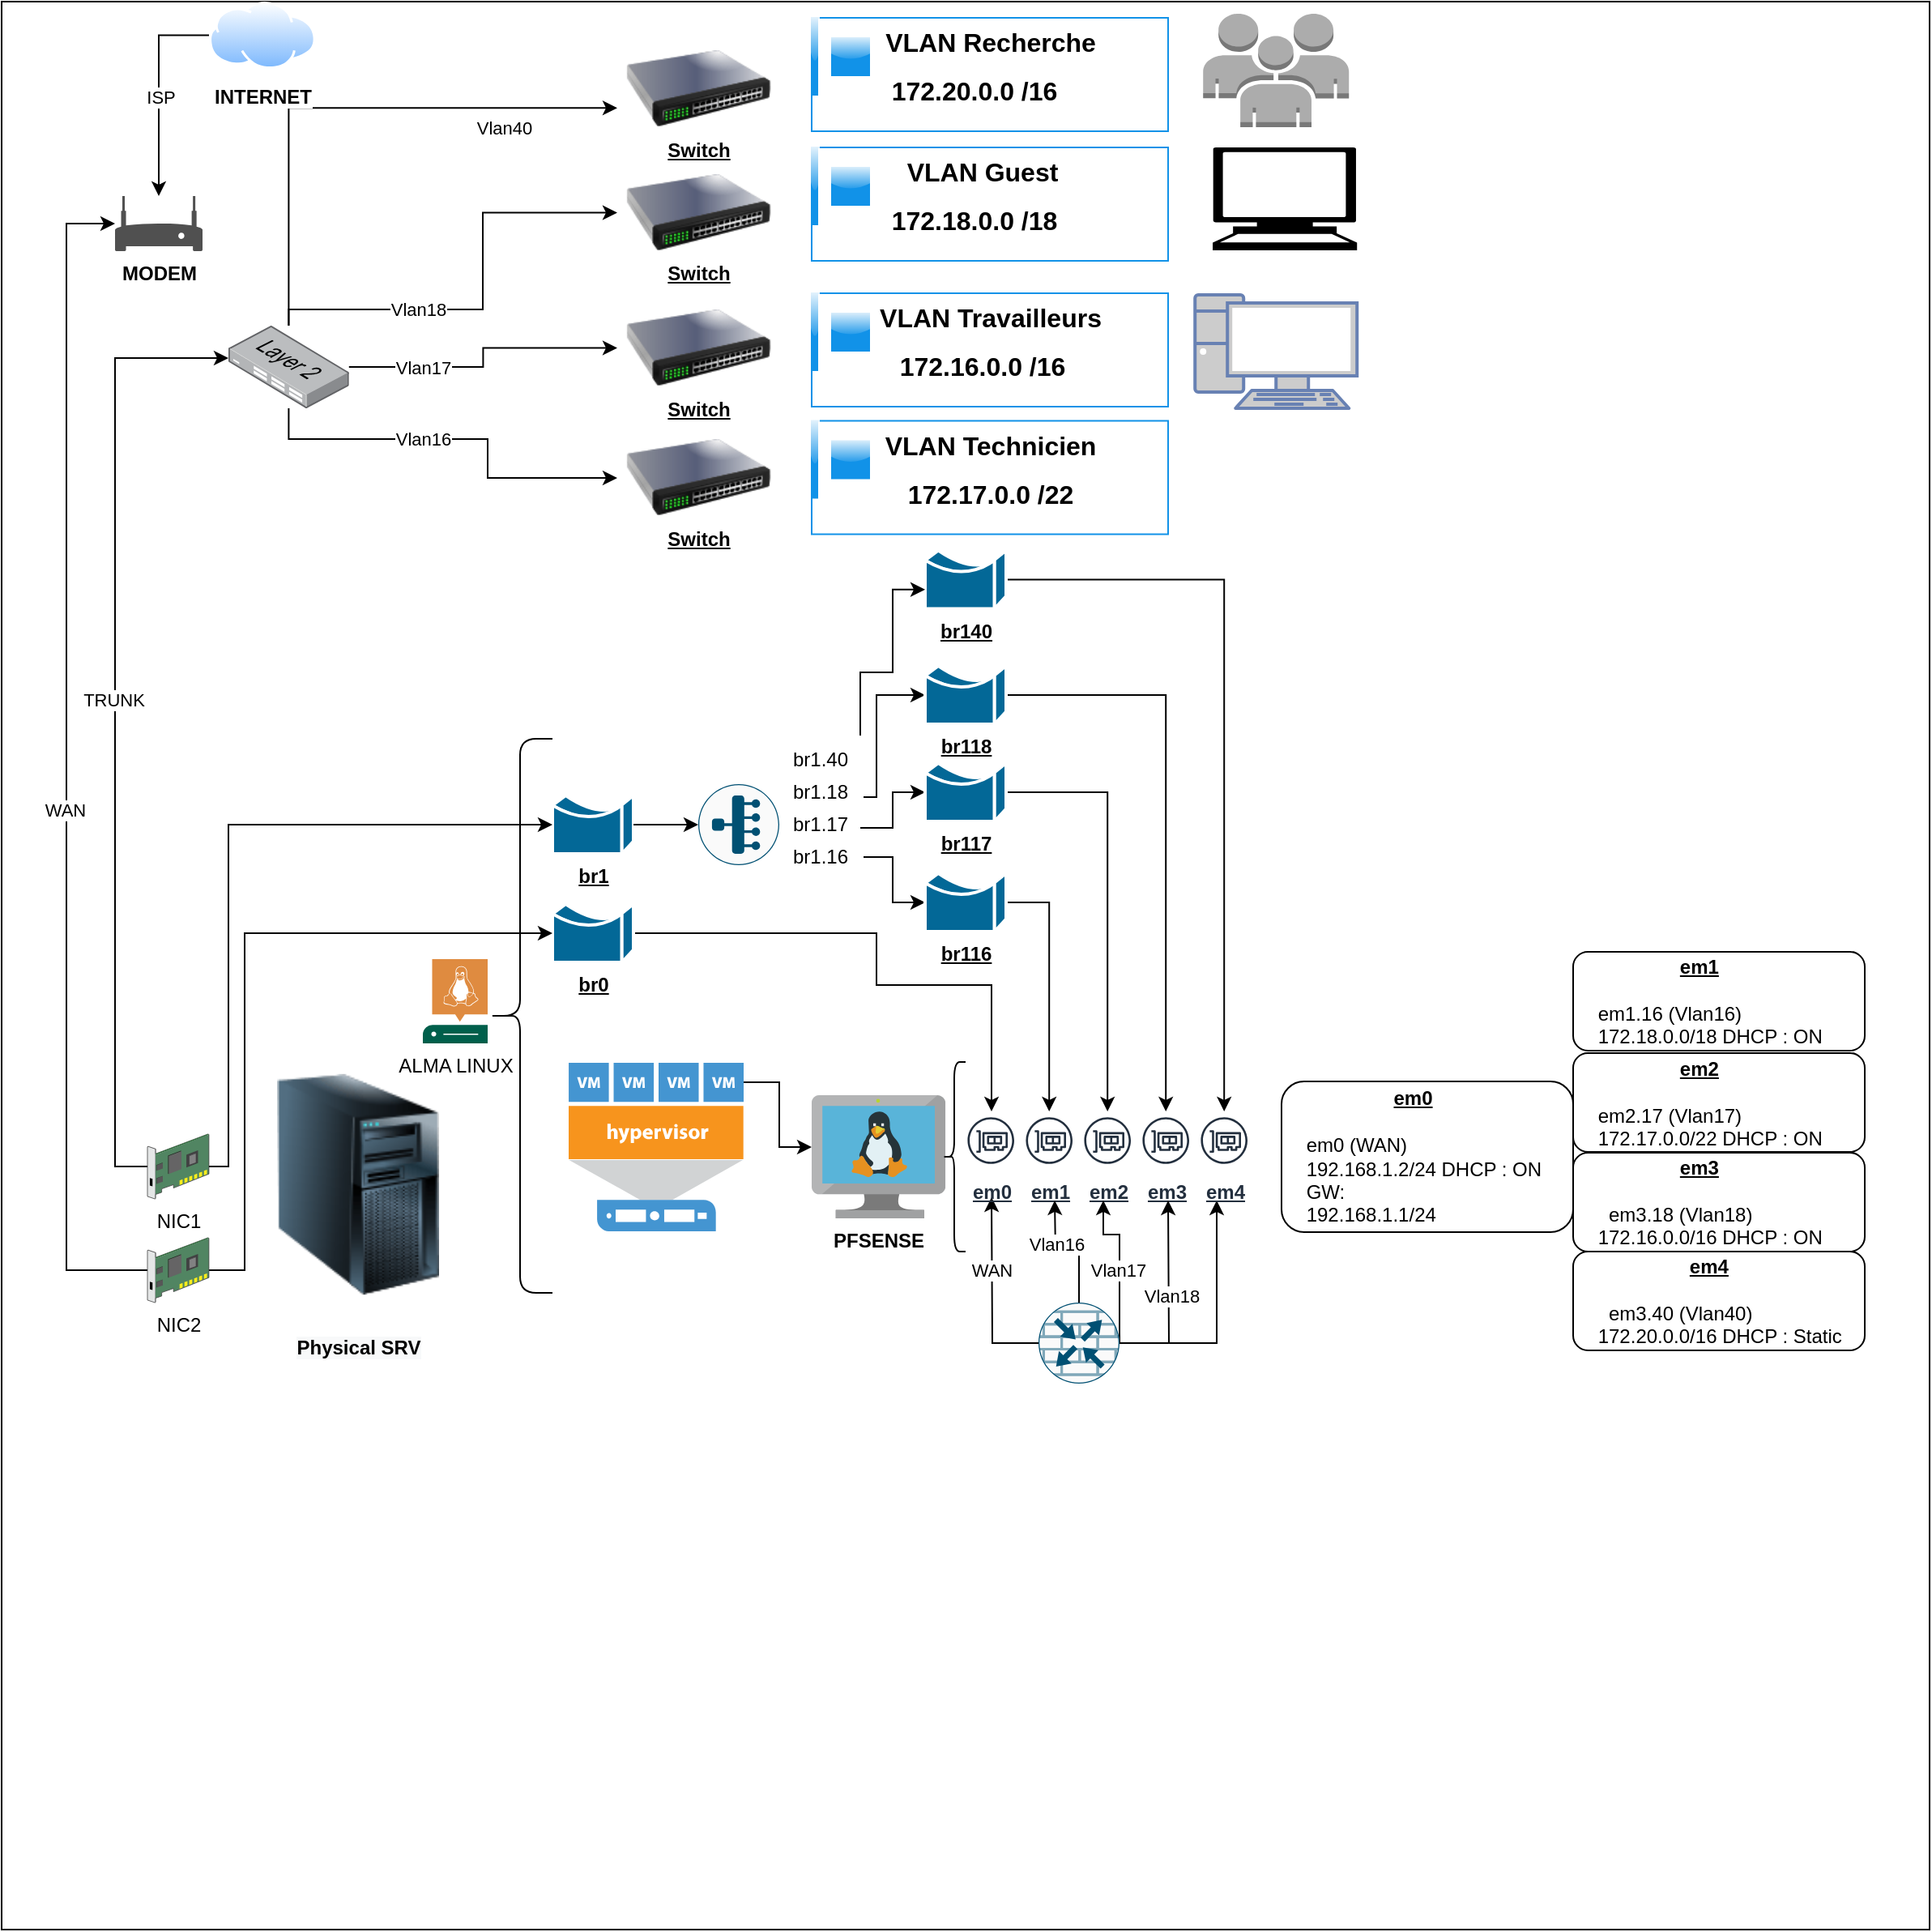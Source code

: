 <mxfile version="26.0.15">
  <diagram id="BAuV3g3Ic8OKm-rdE7mz" name="Page-1">
    <mxGraphModel dx="2613" dy="1703" grid="1" gridSize="10" guides="1" tooltips="1" connect="1" arrows="1" fold="1" page="1" pageScale="1" pageWidth="1169" pageHeight="827" math="0" shadow="0">
      <root>
        <mxCell id="0" />
        <mxCell id="1" parent="0" />
        <mxCell id="IUF3-CSgJX9597sGY08b-39" value="" style="whiteSpace=wrap;html=1;aspect=fixed;movable=0;resizable=0;rotatable=0;deletable=0;editable=0;locked=1;connectable=0;" parent="1" vertex="1">
          <mxGeometry x="-10" y="-50" width="1190" height="1190" as="geometry" />
        </mxCell>
        <mxCell id="ungrrQ1pm4zMkH4jsNmi-94" style="edgeStyle=orthogonalEdgeStyle;rounded=0;orthogonalLoop=1;jettySize=auto;html=1;" parent="1" source="ungrrQ1pm4zMkH4jsNmi-93" edge="1">
          <mxGeometry relative="1" as="geometry">
            <mxPoint x="601" y="688" as="targetPoint" />
          </mxGeometry>
        </mxCell>
        <mxCell id="ungrrQ1pm4zMkH4jsNmi-95" value="WAN" style="edgeLabel;html=1;align=center;verticalAlign=middle;resizable=0;points=[];" parent="ungrrQ1pm4zMkH4jsNmi-94" vertex="1" connectable="0">
          <mxGeometry x="-0.164" y="-5" relative="1" as="geometry">
            <mxPoint x="-5.39" y="-24" as="offset" />
          </mxGeometry>
        </mxCell>
        <mxCell id="ungrrQ1pm4zMkH4jsNmi-59" style="edgeStyle=orthogonalEdgeStyle;rounded=0;orthogonalLoop=1;jettySize=auto;html=1;" parent="1" source="ungrrQ1pm4zMkH4jsNmi-1" target="ungrrQ1pm4zMkH4jsNmi-40" edge="1">
          <mxGeometry relative="1" as="geometry">
            <Array as="points">
              <mxPoint x="470" y="617" />
              <mxPoint x="470" y="657" />
            </Array>
          </mxGeometry>
        </mxCell>
        <mxCell id="ungrrQ1pm4zMkH4jsNmi-1" value="" style="pointerEvents=1;shadow=0;dashed=0;html=1;strokeColor=none;fillColor=#4495D1;labelPosition=center;verticalLabelPosition=bottom;verticalAlign=top;align=center;outlineConnect=0;shape=mxgraph.veeam.virtual_host;" parent="1" vertex="1">
          <mxGeometry x="340" y="605" width="108" height="104" as="geometry" />
        </mxCell>
        <mxCell id="ungrrQ1pm4zMkH4jsNmi-6" value="&lt;span style=&quot;background-color: rgb(248 , 249 , 250)&quot;&gt;&lt;b&gt;Physical SRV&lt;/b&gt;&lt;/span&gt;" style="image;html=1;labelBackgroundColor=#ffffff;image=img/lib/clip_art/computers/Server_Tower_128x128.png" parent="1" vertex="1">
          <mxGeometry x="160" y="593" width="100" height="174" as="geometry" />
        </mxCell>
        <mxCell id="ungrrQ1pm4zMkH4jsNmi-9" value="" style="shape=curlyBracket;whiteSpace=wrap;html=1;rounded=1;" parent="1" vertex="1">
          <mxGeometry x="290" y="405" width="40" height="342" as="geometry" />
        </mxCell>
        <mxCell id="ungrrQ1pm4zMkH4jsNmi-12" value="ALMA LINUX" style="pointerEvents=1;shadow=0;dashed=0;html=1;strokeColor=none;fillColor=#005F4B;labelPosition=center;verticalLabelPosition=bottom;verticalAlign=top;align=center;outlineConnect=0;shape=mxgraph.veeam2.linux_server;" parent="1" vertex="1">
          <mxGeometry x="250" y="541" width="40" height="52" as="geometry" />
        </mxCell>
        <mxCell id="ungrrQ1pm4zMkH4jsNmi-25" style="edgeStyle=orthogonalEdgeStyle;rounded=0;orthogonalLoop=1;jettySize=auto;html=1;entryX=0;entryY=0.5;entryDx=0;entryDy=0;entryPerimeter=0;exitX=1.04;exitY=0.65;exitDx=0;exitDy=0;exitPerimeter=0;" parent="1" source="ungrrQ1pm4zMkH4jsNmi-61" target="ungrrQ1pm4zMkH4jsNmi-22" edge="1">
          <mxGeometry relative="1" as="geometry">
            <Array as="points">
              <mxPoint x="530" y="441" />
              <mxPoint x="530" y="378" />
            </Array>
          </mxGeometry>
        </mxCell>
        <mxCell id="ungrrQ1pm4zMkH4jsNmi-26" style="edgeStyle=orthogonalEdgeStyle;rounded=0;orthogonalLoop=1;jettySize=auto;html=1;exitX=1;exitY=0.6;exitDx=0;exitDy=0;exitPerimeter=0;entryX=0;entryY=0.5;entryDx=0;entryDy=0;entryPerimeter=0;" parent="1" source="ungrrQ1pm4zMkH4jsNmi-60" target="ungrrQ1pm4zMkH4jsNmi-23" edge="1">
          <mxGeometry relative="1" as="geometry">
            <Array as="points">
              <mxPoint x="540" y="460" />
              <mxPoint x="540" y="438" />
            </Array>
          </mxGeometry>
        </mxCell>
        <mxCell id="ungrrQ1pm4zMkH4jsNmi-27" style="edgeStyle=orthogonalEdgeStyle;rounded=0;orthogonalLoop=1;jettySize=auto;html=1;exitX=1.04;exitY=0.5;exitDx=0;exitDy=0;exitPerimeter=0;entryX=0;entryY=0.5;entryDx=0;entryDy=0;entryPerimeter=0;" parent="1" source="ungrrQ1pm4zMkH4jsNmi-62" target="ungrrQ1pm4zMkH4jsNmi-24" edge="1">
          <mxGeometry relative="1" as="geometry">
            <Array as="points">
              <mxPoint x="540" y="478" />
              <mxPoint x="540" y="506" />
            </Array>
          </mxGeometry>
        </mxCell>
        <mxCell id="ungrrQ1pm4zMkH4jsNmi-13" value="" style="points=[[0.5,0,0],[1,0.5,0],[0.5,1,0],[0,0.5,0],[0.145,0.145,0],[0.856,0.145,0],[0.855,0.856,0],[0.145,0.855,0]];verticalLabelPosition=bottom;html=1;verticalAlign=top;aspect=fixed;align=center;pointerEvents=1;shape=mxgraph.cisco19.rect;prIcon=vmanage;fillColor=#FAFAFA;strokeColor=#005073;rotation=-90;" parent="1" vertex="1">
          <mxGeometry x="420" y="433" width="50" height="50" as="geometry" />
        </mxCell>
        <mxCell id="ungrrQ1pm4zMkH4jsNmi-15" value="&lt;b&gt;&lt;u&gt;br1&lt;/u&gt;&lt;/b&gt;" style="shape=mxgraph.cisco.misc.bridge;html=1;dashed=0;fillColor=#036897;strokeColor=#ffffff;strokeWidth=2;verticalLabelPosition=bottom;verticalAlign=top" parent="1" vertex="1">
          <mxGeometry x="330" y="440" width="50" height="36" as="geometry" />
        </mxCell>
        <mxCell id="ungrrQ1pm4zMkH4jsNmi-19" style="edgeStyle=orthogonalEdgeStyle;rounded=0;orthogonalLoop=1;jettySize=auto;html=1;entryX=0.5;entryY=0;entryDx=0;entryDy=0;entryPerimeter=0;exitX=1;exitY=0.5;exitDx=0;exitDy=0;exitPerimeter=0;" parent="1" source="ungrrQ1pm4zMkH4jsNmi-15" target="ungrrQ1pm4zMkH4jsNmi-13" edge="1">
          <mxGeometry relative="1" as="geometry">
            <mxPoint x="380" y="458" as="sourcePoint" />
          </mxGeometry>
        </mxCell>
        <mxCell id="ungrrQ1pm4zMkH4jsNmi-58" style="edgeStyle=orthogonalEdgeStyle;rounded=0;orthogonalLoop=1;jettySize=auto;html=1;exitX=1;exitY=0.5;exitDx=0;exitDy=0;exitPerimeter=0;" parent="1" source="ungrrQ1pm4zMkH4jsNmi-18" target="ungrrQ1pm4zMkH4jsNmi-4" edge="1">
          <mxGeometry relative="1" as="geometry">
            <Array as="points">
              <mxPoint x="530" y="525" />
              <mxPoint x="530" y="557" />
              <mxPoint x="601" y="557" />
            </Array>
          </mxGeometry>
        </mxCell>
        <mxCell id="ungrrQ1pm4zMkH4jsNmi-18" value="&lt;b&gt;&lt;u&gt;br0&lt;/u&gt;&lt;/b&gt;" style="shape=mxgraph.cisco.misc.bridge;html=1;dashed=0;fillColor=#036897;strokeColor=#ffffff;strokeWidth=2;verticalLabelPosition=bottom;verticalAlign=top" parent="1" vertex="1">
          <mxGeometry x="330" y="507" width="50" height="36" as="geometry" />
        </mxCell>
        <mxCell id="ungrrQ1pm4zMkH4jsNmi-49" style="edgeStyle=orthogonalEdgeStyle;rounded=0;orthogonalLoop=1;jettySize=auto;html=1;" parent="1" source="ungrrQ1pm4zMkH4jsNmi-22" target="ungrrQ1pm4zMkH4jsNmi-57" edge="1">
          <mxGeometry relative="1" as="geometry">
            <mxPoint x="657.61" y="319" as="targetPoint" />
          </mxGeometry>
        </mxCell>
        <mxCell id="ungrrQ1pm4zMkH4jsNmi-22" value="&lt;b&gt;&lt;u&gt;br118&lt;/u&gt;&lt;/b&gt;" style="shape=mxgraph.cisco.misc.bridge;html=1;dashed=0;fillColor=#036897;strokeColor=#ffffff;strokeWidth=2;verticalLabelPosition=bottom;verticalAlign=top" parent="1" vertex="1">
          <mxGeometry x="560" y="360" width="50" height="36" as="geometry" />
        </mxCell>
        <mxCell id="ungrrQ1pm4zMkH4jsNmi-51" style="edgeStyle=orthogonalEdgeStyle;rounded=0;orthogonalLoop=1;jettySize=auto;html=1;" parent="1" source="ungrrQ1pm4zMkH4jsNmi-23" target="ungrrQ1pm4zMkH4jsNmi-56" edge="1">
          <mxGeometry relative="1" as="geometry">
            <mxPoint x="657.61" y="390" as="targetPoint" />
          </mxGeometry>
        </mxCell>
        <mxCell id="ungrrQ1pm4zMkH4jsNmi-23" value="&lt;b&gt;&lt;u&gt;br117&lt;/u&gt;&lt;/b&gt;" style="shape=mxgraph.cisco.misc.bridge;html=1;dashed=0;fillColor=#036897;strokeColor=#ffffff;strokeWidth=2;verticalLabelPosition=bottom;verticalAlign=top" parent="1" vertex="1">
          <mxGeometry x="560" y="420" width="50" height="36" as="geometry" />
        </mxCell>
        <mxCell id="ungrrQ1pm4zMkH4jsNmi-53" style="edgeStyle=orthogonalEdgeStyle;rounded=0;orthogonalLoop=1;jettySize=auto;html=1;" parent="1" source="ungrrQ1pm4zMkH4jsNmi-24" target="ungrrQ1pm4zMkH4jsNmi-55" edge="1">
          <mxGeometry relative="1" as="geometry">
            <mxPoint x="657.61" y="473" as="targetPoint" />
          </mxGeometry>
        </mxCell>
        <mxCell id="ungrrQ1pm4zMkH4jsNmi-24" value="&lt;b&gt;&lt;u&gt;br116&lt;/u&gt;&lt;/b&gt;" style="shape=mxgraph.cisco.misc.bridge;html=1;dashed=0;fillColor=#036897;strokeColor=#ffffff;strokeWidth=2;verticalLabelPosition=bottom;verticalAlign=top" parent="1" vertex="1">
          <mxGeometry x="560" y="488" width="50" height="36" as="geometry" />
        </mxCell>
        <mxCell id="ungrrQ1pm4zMkH4jsNmi-38" style="edgeStyle=orthogonalEdgeStyle;rounded=0;orthogonalLoop=1;jettySize=auto;html=1;entryX=0;entryY=0.5;entryDx=0;entryDy=0;entryPerimeter=0;" parent="1" source="ungrrQ1pm4zMkH4jsNmi-36" target="ungrrQ1pm4zMkH4jsNmi-15" edge="1">
          <mxGeometry relative="1" as="geometry">
            <Array as="points">
              <mxPoint x="130" y="669" />
              <mxPoint x="130" y="458" />
            </Array>
          </mxGeometry>
        </mxCell>
        <mxCell id="ungrrQ1pm4zMkH4jsNmi-73" style="edgeStyle=orthogonalEdgeStyle;rounded=0;orthogonalLoop=1;jettySize=auto;html=1;" parent="1" source="ungrrQ1pm4zMkH4jsNmi-36" target="ungrrQ1pm4zMkH4jsNmi-66" edge="1">
          <mxGeometry relative="1" as="geometry">
            <Array as="points">
              <mxPoint x="60" y="669" />
              <mxPoint x="60" y="170" />
            </Array>
          </mxGeometry>
        </mxCell>
        <mxCell id="ungrrQ1pm4zMkH4jsNmi-75" value="TRUNK" style="edgeLabel;html=1;align=center;verticalAlign=middle;resizable=0;points=[];" parent="ungrrQ1pm4zMkH4jsNmi-73" vertex="1" connectable="0">
          <mxGeometry x="0.046" y="1" relative="1" as="geometry">
            <mxPoint as="offset" />
          </mxGeometry>
        </mxCell>
        <mxCell id="ungrrQ1pm4zMkH4jsNmi-36" value="NIC1" style="shadow=0;dashed=0;html=1;labelPosition=center;verticalLabelPosition=bottom;verticalAlign=top;align=center;outlineConnect=0;shape=mxgraph.veeam.3d.network_card;" parent="1" vertex="1">
          <mxGeometry x="80" y="649" width="38" height="40" as="geometry" />
        </mxCell>
        <mxCell id="ungrrQ1pm4zMkH4jsNmi-39" style="edgeStyle=orthogonalEdgeStyle;rounded=0;orthogonalLoop=1;jettySize=auto;html=1;entryX=0;entryY=0.5;entryDx=0;entryDy=0;entryPerimeter=0;" parent="1" source="ungrrQ1pm4zMkH4jsNmi-37" target="ungrrQ1pm4zMkH4jsNmi-18" edge="1">
          <mxGeometry relative="1" as="geometry">
            <Array as="points">
              <mxPoint x="140" y="733" />
              <mxPoint x="140" y="525" />
            </Array>
          </mxGeometry>
        </mxCell>
        <mxCell id="ungrrQ1pm4zMkH4jsNmi-74" style="edgeStyle=orthogonalEdgeStyle;rounded=0;orthogonalLoop=1;jettySize=auto;html=1;" parent="1" source="ungrrQ1pm4zMkH4jsNmi-37" target="ungrrQ1pm4zMkH4jsNmi-63" edge="1">
          <mxGeometry relative="1" as="geometry">
            <Array as="points">
              <mxPoint x="30" y="733" />
              <mxPoint x="30" y="87" />
            </Array>
          </mxGeometry>
        </mxCell>
        <mxCell id="ungrrQ1pm4zMkH4jsNmi-76" value="WAN" style="edgeLabel;html=1;align=center;verticalAlign=middle;resizable=0;points=[];" parent="ungrrQ1pm4zMkH4jsNmi-74" vertex="1" connectable="0">
          <mxGeometry x="-0.08" y="1" relative="1" as="geometry">
            <mxPoint as="offset" />
          </mxGeometry>
        </mxCell>
        <mxCell id="ungrrQ1pm4zMkH4jsNmi-37" value="NIC2" style="shadow=0;dashed=0;html=1;labelPosition=center;verticalLabelPosition=bottom;verticalAlign=top;align=center;outlineConnect=0;shape=mxgraph.veeam.3d.network_card;" parent="1" vertex="1">
          <mxGeometry x="80" y="713" width="38" height="40" as="geometry" />
        </mxCell>
        <mxCell id="ungrrQ1pm4zMkH4jsNmi-40" value="&lt;b&gt;PFSENSE&lt;/b&gt;" style="aspect=fixed;html=1;points=[];align=center;image;fontSize=12;image=img/lib/mscae/VM_Linux.svg;" parent="1" vertex="1">
          <mxGeometry x="490" y="625" width="82.61" height="76" as="geometry" />
        </mxCell>
        <mxCell id="ungrrQ1pm4zMkH4jsNmi-55" value="&lt;b&gt;&lt;u&gt;em1&lt;/u&gt;&lt;/b&gt;" style="outlineConnect=0;fontColor=#232F3E;gradientColor=none;strokeColor=#232F3E;fillColor=#ffffff;dashed=0;verticalLabelPosition=bottom;verticalAlign=top;align=center;html=1;fontSize=12;fontStyle=0;aspect=fixed;shape=mxgraph.aws4.resourceIcon;resIcon=mxgraph.aws4.elastic_network_interface;" parent="1" vertex="1">
          <mxGeometry x="618.61" y="635" width="36" height="36" as="geometry" />
        </mxCell>
        <mxCell id="ungrrQ1pm4zMkH4jsNmi-56" value="&lt;b&gt;&lt;u&gt;em2&lt;/u&gt;&lt;/b&gt;" style="outlineConnect=0;fontColor=#232F3E;gradientColor=none;strokeColor=#232F3E;fillColor=#ffffff;dashed=0;verticalLabelPosition=bottom;verticalAlign=top;align=center;html=1;fontSize=12;fontStyle=0;aspect=fixed;shape=mxgraph.aws4.resourceIcon;resIcon=mxgraph.aws4.elastic_network_interface;" parent="1" vertex="1">
          <mxGeometry x="654.61" y="635" width="36" height="36" as="geometry" />
        </mxCell>
        <mxCell id="ungrrQ1pm4zMkH4jsNmi-57" value="&lt;b&gt;&lt;u&gt;em3&lt;/u&gt;&lt;/b&gt;" style="outlineConnect=0;fontColor=#232F3E;gradientColor=none;strokeColor=#232F3E;fillColor=#ffffff;dashed=0;verticalLabelPosition=bottom;verticalAlign=top;align=center;html=1;fontSize=12;fontStyle=0;aspect=fixed;shape=mxgraph.aws4.resourceIcon;resIcon=mxgraph.aws4.elastic_network_interface;" parent="1" vertex="1">
          <mxGeometry x="690.61" y="635" width="36" height="36" as="geometry" />
        </mxCell>
        <mxCell id="ungrrQ1pm4zMkH4jsNmi-60" value="br1.17" style="text;html=1;align=center;verticalAlign=middle;resizable=0;points=[];autosize=1;" parent="1" vertex="1">
          <mxGeometry x="470" y="448" width="50" height="20" as="geometry" />
        </mxCell>
        <mxCell id="ungrrQ1pm4zMkH4jsNmi-61" value="br1.18" style="text;html=1;align=center;verticalAlign=middle;resizable=0;points=[];autosize=1;" parent="1" vertex="1">
          <mxGeometry x="470" y="428" width="50" height="20" as="geometry" />
        </mxCell>
        <mxCell id="ungrrQ1pm4zMkH4jsNmi-62" value="br1.16" style="text;html=1;align=center;verticalAlign=middle;resizable=0;points=[];autosize=1;" parent="1" vertex="1">
          <mxGeometry x="470" y="468" width="50" height="20" as="geometry" />
        </mxCell>
        <mxCell id="ungrrQ1pm4zMkH4jsNmi-63" value="&lt;b&gt;MODEM&lt;/b&gt;" style="pointerEvents=1;shadow=0;dashed=0;html=1;strokeColor=none;fillColor=#505050;labelPosition=center;verticalLabelPosition=bottom;verticalAlign=top;outlineConnect=0;align=center;shape=mxgraph.office.devices.modem;" parent="1" vertex="1">
          <mxGeometry x="60" y="70" width="54" height="34" as="geometry" />
        </mxCell>
        <mxCell id="ungrrQ1pm4zMkH4jsNmi-84" style="edgeStyle=orthogonalEdgeStyle;rounded=0;orthogonalLoop=1;jettySize=auto;html=1;entryX=0;entryY=0.5;entryDx=0;entryDy=0;" parent="1" source="ungrrQ1pm4zMkH4jsNmi-66" target="ungrrQ1pm4zMkH4jsNmi-83" edge="1">
          <mxGeometry relative="1" as="geometry">
            <Array as="points">
              <mxPoint x="167" y="140" />
              <mxPoint x="287" y="140" />
              <mxPoint x="287" y="80" />
            </Array>
          </mxGeometry>
        </mxCell>
        <mxCell id="ungrrQ1pm4zMkH4jsNmi-90" value="Vlan18" style="edgeLabel;html=1;align=center;verticalAlign=middle;resizable=0;points=[];" parent="ungrrQ1pm4zMkH4jsNmi-84" vertex="1" connectable="0">
          <mxGeometry x="-0.154" relative="1" as="geometry">
            <mxPoint x="-25.5" as="offset" />
          </mxGeometry>
        </mxCell>
        <mxCell id="ungrrQ1pm4zMkH4jsNmi-88" style="edgeStyle=orthogonalEdgeStyle;rounded=0;orthogonalLoop=1;jettySize=auto;html=1;" parent="1" source="ungrrQ1pm4zMkH4jsNmi-66" target="ungrrQ1pm4zMkH4jsNmi-85" edge="1">
          <mxGeometry relative="1" as="geometry" />
        </mxCell>
        <mxCell id="ungrrQ1pm4zMkH4jsNmi-91" value="Vlan17" style="edgeLabel;html=1;align=center;verticalAlign=middle;resizable=0;points=[];" parent="ungrrQ1pm4zMkH4jsNmi-88" vertex="1" connectable="0">
          <mxGeometry x="-0.324" y="4" relative="1" as="geometry">
            <mxPoint x="-14.4" y="4" as="offset" />
          </mxGeometry>
        </mxCell>
        <mxCell id="ungrrQ1pm4zMkH4jsNmi-89" style="edgeStyle=orthogonalEdgeStyle;rounded=0;orthogonalLoop=1;jettySize=auto;html=1;" parent="1" source="ungrrQ1pm4zMkH4jsNmi-66" target="ungrrQ1pm4zMkH4jsNmi-86" edge="1">
          <mxGeometry relative="1" as="geometry">
            <Array as="points">
              <mxPoint x="167" y="220" />
              <mxPoint x="290" y="220" />
              <mxPoint x="290" y="244" />
            </Array>
          </mxGeometry>
        </mxCell>
        <mxCell id="ungrrQ1pm4zMkH4jsNmi-92" value="Vlan16" style="edgeLabel;html=1;align=center;verticalAlign=middle;resizable=0;points=[];" parent="ungrrQ1pm4zMkH4jsNmi-89" vertex="1" connectable="0">
          <mxGeometry x="0.493" y="2" relative="1" as="geometry">
            <mxPoint x="-57.5" y="-22" as="offset" />
          </mxGeometry>
        </mxCell>
        <mxCell id="IiWsaT-P5vMaKroteosl-12" style="edgeStyle=orthogonalEdgeStyle;rounded=0;orthogonalLoop=1;jettySize=auto;html=1;entryX=0;entryY=0.75;entryDx=0;entryDy=0;" edge="1" parent="1" source="ungrrQ1pm4zMkH4jsNmi-66" target="IiWsaT-P5vMaKroteosl-11">
          <mxGeometry relative="1" as="geometry">
            <mxPoint x="167" y="40" as="targetPoint" />
            <Array as="points">
              <mxPoint x="167" y="16" />
            </Array>
          </mxGeometry>
        </mxCell>
        <mxCell id="ungrrQ1pm4zMkH4jsNmi-66" value="" style="points=[];aspect=fixed;html=1;align=center;shadow=0;dashed=0;image;image=img/lib/allied_telesis/switch/Switch_24_port_L2.svg;" parent="1" vertex="1">
          <mxGeometry x="130" y="150" width="74.4" height="51" as="geometry" />
        </mxCell>
        <mxCell id="ungrrQ1pm4zMkH4jsNmi-70" style="edgeStyle=orthogonalEdgeStyle;rounded=0;orthogonalLoop=1;jettySize=auto;html=1;" parent="1" source="ungrrQ1pm4zMkH4jsNmi-69" target="ungrrQ1pm4zMkH4jsNmi-63" edge="1">
          <mxGeometry relative="1" as="geometry" />
        </mxCell>
        <mxCell id="ungrrQ1pm4zMkH4jsNmi-71" value="ISP" style="edgeLabel;html=1;align=center;verticalAlign=middle;resizable=0;points=[];" parent="ungrrQ1pm4zMkH4jsNmi-70" vertex="1" connectable="0">
          <mxGeometry x="0.054" y="1" relative="1" as="geometry">
            <mxPoint as="offset" />
          </mxGeometry>
        </mxCell>
        <mxCell id="ungrrQ1pm4zMkH4jsNmi-69" value="&lt;b&gt;INTERNET&lt;/b&gt;" style="aspect=fixed;perimeter=ellipsePerimeter;html=1;align=center;shadow=0;dashed=0;spacingTop=3;image;image=img/lib/active_directory/internet_cloud.svg;" parent="1" vertex="1">
          <mxGeometry x="118" y="-50" width="65.87" height="41.5" as="geometry" />
        </mxCell>
        <mxCell id="ungrrQ1pm4zMkH4jsNmi-79" value="&lt;blockquote style=&quot;margin: 0px 0px 0px 40px ; border: none ; padding: 0px&quot;&gt;&lt;/blockquote&gt;&lt;span&gt;&lt;div style=&quot;text-align: center&quot;&gt;&lt;span&gt;&lt;b&gt;&lt;u&gt;em1&lt;/u&gt;&lt;/b&gt;&lt;/span&gt;&lt;/div&gt;&lt;br&gt;&amp;nbsp; &amp;nbsp; em1.16 (Vlan16)&lt;/span&gt;&lt;br&gt;&lt;blockquote style=&quot;margin: 0px 0px 0px 40px ; border: none ; padding: 0px&quot;&gt;&lt;/blockquote&gt;&lt;span&gt;&amp;nbsp; &amp;nbsp; 172.18.0.0/18&amp;nbsp;&lt;/span&gt;&lt;span style=&quot;font-family: &amp;#34;helvetica&amp;#34;&quot;&gt;DHCP : ON&lt;/span&gt;&lt;br&gt;&lt;blockquote style=&quot;margin: 0px 0px 0px 40px ; border: none ; padding: 0px&quot;&gt;&lt;/blockquote&gt;" style="rounded=1;whiteSpace=wrap;html=1;align=left;" parent="1" vertex="1">
          <mxGeometry x="960" y="536.5" width="180" height="61" as="geometry" />
        </mxCell>
        <mxCell id="ungrrQ1pm4zMkH4jsNmi-80" value="&lt;blockquote style=&quot;margin: 0px 0px 0px 40px ; border: none ; padding: 0px&quot;&gt;&lt;/blockquote&gt;&lt;span&gt;&lt;div style=&quot;text-align: center&quot;&gt;&lt;span&gt;&lt;b&gt;&lt;u&gt;em0&lt;/u&gt;&lt;/b&gt;&lt;/span&gt;&lt;/div&gt;&lt;br&gt;&amp;nbsp; &amp;nbsp; em0 (WAN)&lt;/span&gt;&lt;br&gt;&lt;blockquote style=&quot;margin: 0px 0px 0px 40px ; border: none ; padding: 0px&quot;&gt;&lt;/blockquote&gt;&lt;span&gt;&amp;nbsp; &amp;nbsp; 192.168.1.2/24&amp;nbsp;&lt;/span&gt;&lt;span style=&quot;font-family: &amp;#34;helvetica&amp;#34;&quot;&gt;DHCP : ON&lt;br&gt;&lt;/span&gt;&amp;nbsp; &amp;nbsp; GW:&lt;br&gt;&amp;nbsp; &amp;nbsp; 192.168.1.1/24&lt;br&gt;&lt;blockquote style=&quot;margin: 0px 0px 0px 40px ; border: none ; padding: 0px&quot;&gt;&lt;/blockquote&gt;&lt;blockquote style=&quot;margin: 0px 0px 0px 40px ; border: none ; padding: 0px&quot;&gt;&lt;/blockquote&gt;&lt;blockquote style=&quot;margin: 0px 0px 0px 40px ; border: none ; padding: 0px&quot;&gt;&lt;/blockquote&gt;&lt;blockquote style=&quot;margin: 0px 0px 0px 40px ; border: none ; padding: 0px&quot;&gt;&lt;/blockquote&gt;" style="rounded=1;whiteSpace=wrap;html=1;align=left;" parent="1" vertex="1">
          <mxGeometry x="780" y="616.5" width="180" height="93" as="geometry" />
        </mxCell>
        <mxCell id="ungrrQ1pm4zMkH4jsNmi-81" value="&lt;blockquote style=&quot;margin: 0px 0px 0px 40px ; border: none ; padding: 0px&quot;&gt;&lt;/blockquote&gt;&lt;span&gt;&lt;div style=&quot;text-align: center&quot;&gt;&lt;span&gt;&lt;b&gt;&lt;u&gt;em3&lt;/u&gt;&lt;/b&gt;&lt;/span&gt;&lt;/div&gt;&lt;br&gt;&amp;nbsp;&amp;nbsp;&lt;/span&gt;&amp;nbsp; &amp;nbsp; em3.18 (Vlan18)&lt;br&gt;&lt;blockquote style=&quot;margin: 0px 0px 0px 40px ; border: none ; padding: 0px&quot;&gt;&lt;/blockquote&gt;&amp;nbsp; &amp;nbsp; 172.16.0.0/16&amp;nbsp;&lt;span style=&quot;font-family: &amp;#34;helvetica&amp;#34;&quot;&gt;DHCP : ON&lt;/span&gt;" style="rounded=1;whiteSpace=wrap;html=1;align=left;" parent="1" vertex="1">
          <mxGeometry x="960" y="660.5" width="180" height="61" as="geometry" />
        </mxCell>
        <mxCell id="ungrrQ1pm4zMkH4jsNmi-82" value="&lt;blockquote style=&quot;margin: 0px 0px 0px 40px ; border: none ; padding: 0px&quot;&gt;&lt;/blockquote&gt;&lt;span&gt;&lt;div style=&quot;text-align: center&quot;&gt;&lt;span&gt;&lt;b&gt;&lt;u&gt;em2&lt;/u&gt;&lt;/b&gt;&lt;/span&gt;&lt;/div&gt;&lt;br&gt;&lt;/span&gt;&amp;nbsp; &amp;nbsp; em2.17 (Vlan17)&lt;br&gt;&lt;blockquote style=&quot;margin: 0px 0px 0px 40px ; border: none ; padding: 0px&quot;&gt;&lt;/blockquote&gt;&amp;nbsp; &amp;nbsp; 172.17.0.0/22&amp;nbsp;&lt;span style=&quot;font-family: &amp;#34;helvetica&amp;#34;&quot;&gt;DHCP : ON&lt;/span&gt;&lt;br&gt;&lt;blockquote style=&quot;margin: 0px 0px 0px 40px ; border: none ; padding: 0px&quot;&gt;&lt;/blockquote&gt;&lt;blockquote style=&quot;margin: 0px 0px 0px 40px ; border: none ; padding: 0px&quot;&gt;&lt;/blockquote&gt;" style="rounded=1;whiteSpace=wrap;html=1;align=left;" parent="1" vertex="1">
          <mxGeometry x="960" y="599" width="180" height="61" as="geometry" />
        </mxCell>
        <mxCell id="ungrrQ1pm4zMkH4jsNmi-83" value="&lt;b&gt;&lt;u&gt;Switch &lt;br&gt;&lt;/u&gt;&lt;/b&gt;" style="image;html=1;labelBackgroundColor=#ffffff;image=img/lib/clip_art/networking/Switch_128x128.png" parent="1" vertex="1">
          <mxGeometry x="370" y="56.5" width="100" height="47.5" as="geometry" />
        </mxCell>
        <mxCell id="ungrrQ1pm4zMkH4jsNmi-85" value="&lt;b&gt;&lt;u&gt;Switch &lt;br&gt;&lt;/u&gt;&lt;/b&gt;" style="image;html=1;labelBackgroundColor=#ffffff;image=img/lib/clip_art/networking/Switch_128x128.png" parent="1" vertex="1">
          <mxGeometry x="370" y="140" width="100" height="47.5" as="geometry" />
        </mxCell>
        <mxCell id="ungrrQ1pm4zMkH4jsNmi-86" value="&lt;b&gt;&lt;u&gt;Switch &lt;br&gt;&lt;/u&gt;&lt;/b&gt;" style="image;html=1;labelBackgroundColor=#ffffff;image=img/lib/clip_art/networking/Switch_128x128.png" parent="1" vertex="1">
          <mxGeometry x="370" y="220" width="100" height="47.5" as="geometry" />
        </mxCell>
        <mxCell id="ungrrQ1pm4zMkH4jsNmi-96" style="edgeStyle=orthogonalEdgeStyle;rounded=0;orthogonalLoop=1;jettySize=auto;html=1;" parent="1" source="ungrrQ1pm4zMkH4jsNmi-93" edge="1">
          <mxGeometry relative="1" as="geometry">
            <mxPoint x="640" y="690" as="targetPoint" />
          </mxGeometry>
        </mxCell>
        <mxCell id="ungrrQ1pm4zMkH4jsNmi-99" value="Vlan16" style="edgeLabel;html=1;align=center;verticalAlign=middle;resizable=0;points=[];" parent="ungrrQ1pm4zMkH4jsNmi-96" vertex="1" connectable="0">
          <mxGeometry x="0.298" relative="1" as="geometry">
            <mxPoint as="offset" />
          </mxGeometry>
        </mxCell>
        <mxCell id="ungrrQ1pm4zMkH4jsNmi-97" style="edgeStyle=orthogonalEdgeStyle;rounded=0;orthogonalLoop=1;jettySize=auto;html=1;exitX=1;exitY=0.5;exitDx=0;exitDy=0;exitPerimeter=0;" parent="1" source="ungrrQ1pm4zMkH4jsNmi-93" edge="1">
          <mxGeometry relative="1" as="geometry">
            <mxPoint x="670" y="690" as="targetPoint" />
            <Array as="points">
              <mxPoint x="680" y="711" />
              <mxPoint x="670" y="711" />
            </Array>
          </mxGeometry>
        </mxCell>
        <mxCell id="ungrrQ1pm4zMkH4jsNmi-100" value="Vlan17" style="edgeLabel;html=1;align=center;verticalAlign=middle;resizable=0;points=[];" parent="ungrrQ1pm4zMkH4jsNmi-97" vertex="1" connectable="0">
          <mxGeometry x="0.159" y="1" relative="1" as="geometry">
            <mxPoint y="12" as="offset" />
          </mxGeometry>
        </mxCell>
        <mxCell id="ungrrQ1pm4zMkH4jsNmi-98" style="edgeStyle=orthogonalEdgeStyle;rounded=0;orthogonalLoop=1;jettySize=auto;html=1;" parent="1" source="ungrrQ1pm4zMkH4jsNmi-93" edge="1">
          <mxGeometry relative="1" as="geometry">
            <mxPoint x="710" y="690" as="targetPoint" />
          </mxGeometry>
        </mxCell>
        <mxCell id="ungrrQ1pm4zMkH4jsNmi-101" value="Vlan18" style="edgeLabel;html=1;align=center;verticalAlign=middle;resizable=0;points=[];" parent="ungrrQ1pm4zMkH4jsNmi-98" vertex="1" connectable="0">
          <mxGeometry x="0.14" y="-1" relative="1" as="geometry">
            <mxPoint y="8" as="offset" />
          </mxGeometry>
        </mxCell>
        <mxCell id="IiWsaT-P5vMaKroteosl-9" style="edgeStyle=orthogonalEdgeStyle;rounded=0;orthogonalLoop=1;jettySize=auto;html=1;" edge="1" parent="1" source="ungrrQ1pm4zMkH4jsNmi-93">
          <mxGeometry relative="1" as="geometry">
            <mxPoint x="740" y="690" as="targetPoint" />
            <Array as="points">
              <mxPoint x="740" y="778" />
            </Array>
          </mxGeometry>
        </mxCell>
        <mxCell id="ungrrQ1pm4zMkH4jsNmi-93" value="" style="points=[[0.5,0,0],[1,0.5,0],[0.5,1,0],[0,0.5,0],[0.145,0.145,0],[0.856,0.145,0],[0.855,0.856,0],[0.145,0.855,0]];verticalLabelPosition=bottom;html=1;verticalAlign=top;aspect=fixed;align=center;pointerEvents=1;shape=mxgraph.cisco19.rect;prIcon=router_with_firewall;fillColor=#FAFAFA;strokeColor=#005073;" parent="1" vertex="1">
          <mxGeometry x="630" y="753" width="50" height="50" as="geometry" />
        </mxCell>
        <mxCell id="ungrrQ1pm4zMkH4jsNmi-4" value="&lt;b&gt;&lt;u&gt;em0&lt;/u&gt;&lt;/b&gt;" style="outlineConnect=0;fontColor=#232F3E;gradientColor=none;strokeColor=#232F3E;fillColor=#ffffff;dashed=0;verticalLabelPosition=bottom;verticalAlign=top;align=center;html=1;fontSize=12;fontStyle=0;aspect=fixed;shape=mxgraph.aws4.resourceIcon;resIcon=mxgraph.aws4.elastic_network_interface;" parent="1" vertex="1">
          <mxGeometry x="582.61" y="635" width="36" height="36" as="geometry" />
        </mxCell>
        <mxCell id="ungrrQ1pm4zMkH4jsNmi-102" value="" style="shape=curlyBracket;whiteSpace=wrap;html=1;rounded=1;" parent="1" vertex="1">
          <mxGeometry x="571" y="604.5" width="14" height="117" as="geometry" />
        </mxCell>
        <mxCell id="IUF3-CSgJX9597sGY08b-1" value="" style="container=1;collapsible=0;expand=0;recursiveResize=0;html=1;whiteSpace=wrap;strokeColor=#1192E8;fillColor=none;strokeWidth=1;shadow=0;glass=1;align=center;verticalAlign=middle;fontFamily=Helvetica;fontSize=12;fontColor=default;" parent="1" vertex="1">
          <mxGeometry x="490" y="40" width="220" height="70" as="geometry" />
        </mxCell>
        <mxCell id="IUF3-CSgJX9597sGY08b-2" value="" style="shape=rect;fillColor=none;aspect=fixed;resizable=0;labelPosition=right;verticalLabelPosition=middle;align=left;verticalAlign=middle;strokeColor=none;part=1;spacingLeft=5;fontSize=14;shadow=0;glass=1;fontFamily=Helvetica;fontColor=default;" parent="IUF3-CSgJX9597sGY08b-1" vertex="1">
          <mxGeometry width="48" height="48" relative="1" as="geometry" />
        </mxCell>
        <mxCell id="IUF3-CSgJX9597sGY08b-3" value="" style="fillColor=#1192E8;shape=mxgraph.ibm_cloud.vlan;strokeColor=none;dashed=0;outlineConnect=0;html=1;labelPosition=center;verticalLabelPosition=bottom;verticalAlign=top;part=1;movable=0;resizable=0;rotatable=0;shadow=0;glass=1;align=center;fontFamily=Helvetica;fontSize=12;fontColor=default;" parent="IUF3-CSgJX9597sGY08b-2" vertex="1">
          <mxGeometry width="24" height="24" relative="1" as="geometry">
            <mxPoint x="12" y="12" as="offset" />
          </mxGeometry>
        </mxCell>
        <mxCell id="IUF3-CSgJX9597sGY08b-4" value="" style="shape=rect;fillColor=#1192E8;aspect=fixed;resizable=0;labelPosition=right;verticalLabelPosition=middle;align=left;verticalAlign=middle;strokeColor=none;part=1;spacingLeft=5;fontSize=14;shadow=0;glass=1;fontFamily=Helvetica;fontColor=default;" parent="IUF3-CSgJX9597sGY08b-1" vertex="1">
          <mxGeometry width="4" height="48" relative="1" as="geometry" />
        </mxCell>
        <mxCell id="IUF3-CSgJX9597sGY08b-6" value="&lt;b&gt;&lt;font style=&quot;font-size: 16px;&quot;&gt;VLAN Guest&lt;/font&gt;&lt;/b&gt;" style="text;html=1;align=center;verticalAlign=middle;resizable=0;points=[];autosize=1;strokeColor=none;fillColor=none;fontFamily=Helvetica;fontSize=12;fontColor=default;" parent="IUF3-CSgJX9597sGY08b-1" vertex="1">
          <mxGeometry x="45" width="120" height="30" as="geometry" />
        </mxCell>
        <mxCell id="IUF3-CSgJX9597sGY08b-7" value="&lt;b&gt;&lt;font style=&quot;font-size: 16px;&quot;&gt;172.18.0.0 /18&lt;/font&gt;&lt;/b&gt;" style="text;html=1;align=center;verticalAlign=middle;resizable=0;points=[];autosize=1;strokeColor=none;fillColor=none;rotation=0;" parent="IUF3-CSgJX9597sGY08b-1" vertex="1">
          <mxGeometry x="35" y="30" width="130" height="30" as="geometry" />
        </mxCell>
        <mxCell id="IUF3-CSgJX9597sGY08b-5" value="" style="fontColor=#0066CC;verticalAlign=top;verticalLabelPosition=bottom;labelPosition=center;align=center;html=1;outlineConnect=0;fillColor=#CCCCCC;strokeColor=#6881B3;gradientColor=none;gradientDirection=north;strokeWidth=2;shape=mxgraph.networks.pc;shadow=0;glass=1;fontFamily=Helvetica;fontSize=12;" parent="1" vertex="1">
          <mxGeometry x="726.61" y="131" width="100" height="70" as="geometry" />
        </mxCell>
        <mxCell id="IUF3-CSgJX9597sGY08b-8" value="" style="container=1;collapsible=0;expand=0;recursiveResize=0;html=1;whiteSpace=wrap;strokeColor=#1192E8;fillColor=none;strokeWidth=1;shadow=0;glass=1;align=center;verticalAlign=middle;fontFamily=Helvetica;fontSize=12;fontColor=default;" parent="1" vertex="1">
          <mxGeometry x="490" y="130" width="220" height="70" as="geometry" />
        </mxCell>
        <mxCell id="IUF3-CSgJX9597sGY08b-9" value="" style="shape=rect;fillColor=none;aspect=fixed;resizable=0;labelPosition=right;verticalLabelPosition=middle;align=left;verticalAlign=middle;strokeColor=none;part=1;spacingLeft=5;fontSize=14;shadow=0;glass=1;fontFamily=Helvetica;fontColor=default;" parent="IUF3-CSgJX9597sGY08b-8" vertex="1">
          <mxGeometry width="48" height="48" relative="1" as="geometry" />
        </mxCell>
        <mxCell id="IUF3-CSgJX9597sGY08b-10" value="" style="fillColor=#1192E8;shape=mxgraph.ibm_cloud.vlan;strokeColor=none;dashed=0;outlineConnect=0;html=1;labelPosition=center;verticalLabelPosition=bottom;verticalAlign=top;part=1;movable=0;resizable=0;rotatable=0;shadow=0;glass=1;align=center;fontFamily=Helvetica;fontSize=12;fontColor=default;" parent="IUF3-CSgJX9597sGY08b-9" vertex="1">
          <mxGeometry width="24" height="24" relative="1" as="geometry">
            <mxPoint x="12" y="12" as="offset" />
          </mxGeometry>
        </mxCell>
        <mxCell id="IUF3-CSgJX9597sGY08b-11" value="" style="shape=rect;fillColor=#1192E8;aspect=fixed;resizable=0;labelPosition=right;verticalLabelPosition=middle;align=left;verticalAlign=middle;strokeColor=none;part=1;spacingLeft=5;fontSize=14;shadow=0;glass=1;fontFamily=Helvetica;fontColor=default;" parent="IUF3-CSgJX9597sGY08b-8" vertex="1">
          <mxGeometry width="4" height="48" relative="1" as="geometry" />
        </mxCell>
        <mxCell id="IUF3-CSgJX9597sGY08b-12" value="&lt;b&gt;&lt;font style=&quot;font-size: 16px;&quot;&gt;VLAN Travailleurs&lt;/font&gt;&lt;/b&gt;" style="text;html=1;align=center;verticalAlign=middle;resizable=0;points=[];autosize=1;strokeColor=none;fillColor=none;fontFamily=Helvetica;fontSize=12;fontColor=default;" parent="IUF3-CSgJX9597sGY08b-8" vertex="1">
          <mxGeometry x="30" width="160" height="30" as="geometry" />
        </mxCell>
        <mxCell id="IUF3-CSgJX9597sGY08b-35" value="&lt;b&gt;&lt;font style=&quot;font-size: 16px;&quot;&gt;172.16.0.0 /16&lt;br&gt;&lt;/font&gt;&lt;/b&gt;" style="text;html=1;align=center;verticalAlign=middle;resizable=0;points=[];autosize=1;strokeColor=none;fillColor=none;rotation=0;" parent="IUF3-CSgJX9597sGY08b-8" vertex="1">
          <mxGeometry x="40" y="30" width="130" height="30" as="geometry" />
        </mxCell>
        <mxCell id="IUF3-CSgJX9597sGY08b-15" value="" style="container=1;collapsible=0;expand=0;recursiveResize=0;html=1;whiteSpace=wrap;strokeColor=#1192E8;fillColor=none;strokeWidth=1;shadow=0;glass=1;align=center;verticalAlign=middle;fontFamily=Helvetica;fontSize=12;fontColor=default;" parent="1" vertex="1">
          <mxGeometry x="490" y="208.75" width="220" height="70" as="geometry" />
        </mxCell>
        <mxCell id="IUF3-CSgJX9597sGY08b-16" value="" style="shape=rect;fillColor=none;aspect=fixed;resizable=0;labelPosition=right;verticalLabelPosition=middle;align=left;verticalAlign=middle;strokeColor=none;part=1;spacingLeft=5;fontSize=14;shadow=0;glass=1;fontFamily=Helvetica;fontColor=default;" parent="IUF3-CSgJX9597sGY08b-15" vertex="1">
          <mxGeometry width="48" height="48" relative="1" as="geometry" />
        </mxCell>
        <mxCell id="IUF3-CSgJX9597sGY08b-17" value="" style="fillColor=#1192E8;shape=mxgraph.ibm_cloud.vlan;strokeColor=none;dashed=0;outlineConnect=0;html=1;labelPosition=center;verticalLabelPosition=bottom;verticalAlign=top;part=1;movable=0;resizable=0;rotatable=0;shadow=0;glass=1;align=center;fontFamily=Helvetica;fontSize=12;fontColor=default;" parent="IUF3-CSgJX9597sGY08b-16" vertex="1">
          <mxGeometry width="24" height="24" relative="1" as="geometry">
            <mxPoint x="12" y="12" as="offset" />
          </mxGeometry>
        </mxCell>
        <mxCell id="IUF3-CSgJX9597sGY08b-18" value="" style="shape=rect;fillColor=#1192E8;aspect=fixed;resizable=0;labelPosition=right;verticalLabelPosition=middle;align=left;verticalAlign=middle;strokeColor=none;part=1;spacingLeft=5;fontSize=14;shadow=0;glass=1;fontFamily=Helvetica;fontColor=default;" parent="IUF3-CSgJX9597sGY08b-15" vertex="1">
          <mxGeometry width="4" height="48" relative="1" as="geometry" />
        </mxCell>
        <mxCell id="IUF3-CSgJX9597sGY08b-19" value="&lt;b&gt;&lt;font style=&quot;font-size: 16px;&quot;&gt;VLAN Technicien&lt;/font&gt;&lt;/b&gt;" style="text;html=1;align=center;verticalAlign=middle;resizable=0;points=[];autosize=1;strokeColor=none;fillColor=none;fontFamily=Helvetica;fontSize=12;fontColor=default;" parent="IUF3-CSgJX9597sGY08b-15" vertex="1">
          <mxGeometry x="35" width="150" height="30" as="geometry" />
        </mxCell>
        <mxCell id="IUF3-CSgJX9597sGY08b-34" value="&lt;b&gt;&lt;font style=&quot;font-size: 16px;&quot;&gt;172.17.0.0 /22&lt;/font&gt;&lt;/b&gt;" style="text;html=1;align=center;verticalAlign=middle;resizable=0;points=[];autosize=1;strokeColor=none;fillColor=none;rotation=0;" parent="IUF3-CSgJX9597sGY08b-15" vertex="1">
          <mxGeometry x="45" y="30" width="130" height="30" as="geometry" />
        </mxCell>
        <mxCell id="IUF3-CSgJX9597sGY08b-36" value="" style="shape=mxgraph.signs.tech.computer;html=1;pointerEvents=1;fillColor=#000000;strokeColor=none;verticalLabelPosition=bottom;verticalAlign=top;align=center;shadow=0;glass=1;fontFamily=Helvetica;fontSize=12;fontColor=default;" parent="1" vertex="1">
          <mxGeometry x="737.53" y="40" width="89.08" height="63.5" as="geometry" />
        </mxCell>
        <mxCell id="IUF3-CSgJX9597sGY08b-38" value="" style="shape=image;html=1;verticalAlign=top;verticalLabelPosition=bottom;labelBackgroundColor=#ffffff;imageAspect=0;aspect=fixed;image=https://cdn0.iconfinder.com/data/icons/job-seeker/256/laptop_job_seeker_employee_unemployee_work_1-128.png;shadow=0;glass=1;strokeColor=#6c8ebf;align=center;fontFamily=Helvetica;fontSize=12;fontColor=default;fillColor=#dae8fc;gradientColor=none;" parent="1" vertex="1">
          <mxGeometry x="746.61" y="208.75" width="80" height="80" as="geometry" />
        </mxCell>
        <mxCell id="IiWsaT-P5vMaKroteosl-10" style="edgeStyle=orthogonalEdgeStyle;rounded=0;orthogonalLoop=1;jettySize=auto;html=1;" edge="1" parent="1" source="IiWsaT-P5vMaKroteosl-1" target="IiWsaT-P5vMaKroteosl-8">
          <mxGeometry relative="1" as="geometry" />
        </mxCell>
        <mxCell id="IiWsaT-P5vMaKroteosl-1" value="&lt;b&gt;&lt;u&gt;br140&lt;/u&gt;&lt;/b&gt;" style="shape=mxgraph.cisco.misc.bridge;html=1;dashed=0;fillColor=#036897;strokeColor=#ffffff;strokeWidth=2;verticalLabelPosition=bottom;verticalAlign=top" vertex="1" parent="1">
          <mxGeometry x="560" y="288.75" width="50" height="36" as="geometry" />
        </mxCell>
        <mxCell id="IiWsaT-P5vMaKroteosl-3" value="br1.40" style="text;html=1;align=center;verticalAlign=middle;resizable=0;points=[];autosize=1;" vertex="1" parent="1">
          <mxGeometry x="465" y="403" width="60" height="30" as="geometry" />
        </mxCell>
        <mxCell id="IiWsaT-P5vMaKroteosl-6" style="edgeStyle=orthogonalEdgeStyle;rounded=0;orthogonalLoop=1;jettySize=auto;html=1;entryX=0;entryY=0.67;entryDx=0;entryDy=0;entryPerimeter=0;" edge="1" parent="1" source="IiWsaT-P5vMaKroteosl-3" target="IiWsaT-P5vMaKroteosl-1">
          <mxGeometry relative="1" as="geometry">
            <Array as="points">
              <mxPoint x="520" y="364" />
              <mxPoint x="540" y="364" />
              <mxPoint x="540" y="313" />
            </Array>
          </mxGeometry>
        </mxCell>
        <mxCell id="IiWsaT-P5vMaKroteosl-7" value="&lt;blockquote style=&quot;margin: 0px 0px 0px 40px; border: medium; padding: 0px;&quot;&gt;&lt;/blockquote&gt;&lt;span&gt;&lt;div style=&quot;text-align: center&quot;&gt;&lt;span&gt;&lt;b&gt;&lt;u&gt;em4&lt;/u&gt;&lt;/b&gt;&lt;/span&gt;&lt;/div&gt;&lt;div style=&quot;text-align: center&quot;&gt;&lt;span&gt;&lt;b&gt;&lt;u&gt;&lt;br&gt;&lt;/u&gt;&lt;/b&gt;&lt;/span&gt;&lt;/div&gt;&amp;nbsp;&amp;nbsp;&lt;/span&gt;&amp;nbsp; &amp;nbsp; em3.40 (Vlan40)&lt;br&gt;&lt;blockquote style=&quot;margin: 0px 0px 0px 40px; border: medium; padding: 0px;&quot;&gt;&lt;/blockquote&gt;&amp;nbsp; &amp;nbsp; 172.20.0.0/16&amp;nbsp;&lt;span style=&quot;font-family: &amp;quot;helvetica&amp;quot;&quot;&gt;DHCP : Static&lt;/span&gt;" style="rounded=1;whiteSpace=wrap;html=1;align=left;" vertex="1" parent="1">
          <mxGeometry x="960" y="721.5" width="180" height="61" as="geometry" />
        </mxCell>
        <mxCell id="IiWsaT-P5vMaKroteosl-8" value="&lt;b&gt;&lt;u&gt;em4&lt;/u&gt;&lt;/b&gt;" style="outlineConnect=0;fontColor=#232F3E;gradientColor=none;strokeColor=#232F3E;fillColor=#ffffff;dashed=0;verticalLabelPosition=bottom;verticalAlign=top;align=center;html=1;fontSize=12;fontStyle=0;aspect=fixed;shape=mxgraph.aws4.resourceIcon;resIcon=mxgraph.aws4.elastic_network_interface;" vertex="1" parent="1">
          <mxGeometry x="726.61" y="635" width="36" height="36" as="geometry" />
        </mxCell>
        <mxCell id="IiWsaT-P5vMaKroteosl-11" value="&lt;b&gt;&lt;u&gt;Switch &lt;br&gt;&lt;/u&gt;&lt;/b&gt;" style="image;html=1;labelBackgroundColor=#ffffff;image=img/lib/clip_art/networking/Switch_128x128.png" vertex="1" parent="1">
          <mxGeometry x="370" y="-20" width="100" height="47.5" as="geometry" />
        </mxCell>
        <mxCell id="IiWsaT-P5vMaKroteosl-14" value="Vlan40" style="edgeLabel;html=1;align=center;verticalAlign=middle;resizable=0;points=[];" vertex="1" connectable="0" parent="1">
          <mxGeometry x="299.997" y="27.5" as="geometry" />
        </mxCell>
        <mxCell id="IiWsaT-P5vMaKroteosl-15" value="" style="outlineConnect=0;dashed=0;verticalLabelPosition=bottom;verticalAlign=top;align=center;html=1;shape=mxgraph.aws3.users;fillColor=#ACACAC;gradientColor=none;shadow=0;glass=1;strokeColor=#6c8ebf;fontFamily=Helvetica;fontSize=12;fontColor=default;" vertex="1" parent="1">
          <mxGeometry x="731.61" y="-42.5" width="90" height="70" as="geometry" />
        </mxCell>
        <mxCell id="IiWsaT-P5vMaKroteosl-22" value="" style="container=1;collapsible=0;expand=0;recursiveResize=0;html=1;whiteSpace=wrap;strokeColor=#1192E8;fillColor=none;strokeWidth=1;shadow=0;glass=1;align=center;verticalAlign=middle;fontFamily=Helvetica;fontSize=12;fontColor=default;" vertex="1" parent="1">
          <mxGeometry x="490" y="-40" width="220" height="70" as="geometry" />
        </mxCell>
        <mxCell id="IiWsaT-P5vMaKroteosl-23" value="" style="shape=rect;fillColor=none;aspect=fixed;resizable=0;labelPosition=right;verticalLabelPosition=middle;align=left;verticalAlign=middle;strokeColor=none;part=1;spacingLeft=5;fontSize=14;shadow=0;glass=1;fontFamily=Helvetica;fontColor=default;" vertex="1" parent="IiWsaT-P5vMaKroteosl-22">
          <mxGeometry width="48" height="48" relative="1" as="geometry" />
        </mxCell>
        <mxCell id="IiWsaT-P5vMaKroteosl-24" value="" style="fillColor=#1192E8;shape=mxgraph.ibm_cloud.vlan;strokeColor=none;dashed=0;outlineConnect=0;html=1;labelPosition=center;verticalLabelPosition=bottom;verticalAlign=top;part=1;movable=0;resizable=0;rotatable=0;shadow=0;glass=1;align=center;fontFamily=Helvetica;fontSize=12;fontColor=default;" vertex="1" parent="IiWsaT-P5vMaKroteosl-23">
          <mxGeometry width="24" height="24" relative="1" as="geometry">
            <mxPoint x="12" y="12" as="offset" />
          </mxGeometry>
        </mxCell>
        <mxCell id="IiWsaT-P5vMaKroteosl-25" value="" style="shape=rect;fillColor=#1192E8;aspect=fixed;resizable=0;labelPosition=right;verticalLabelPosition=middle;align=left;verticalAlign=middle;strokeColor=none;part=1;spacingLeft=5;fontSize=14;shadow=0;glass=1;fontFamily=Helvetica;fontColor=default;" vertex="1" parent="IiWsaT-P5vMaKroteosl-22">
          <mxGeometry width="4" height="48" relative="1" as="geometry" />
        </mxCell>
        <mxCell id="IiWsaT-P5vMaKroteosl-26" value="&lt;b&gt;&lt;font style=&quot;font-size: 16px;&quot;&gt;VLAN Recherche&lt;/font&gt;&lt;/b&gt;" style="text;html=1;align=center;verticalAlign=middle;resizable=0;points=[];autosize=1;strokeColor=none;fillColor=none;fontFamily=Helvetica;fontSize=12;fontColor=default;" vertex="1" parent="IiWsaT-P5vMaKroteosl-22">
          <mxGeometry x="35" width="150" height="30" as="geometry" />
        </mxCell>
        <mxCell id="IiWsaT-P5vMaKroteosl-27" value="&lt;b&gt;&lt;font style=&quot;font-size: 16px;&quot;&gt;172.20.0.0 /16&lt;/font&gt;&lt;/b&gt;" style="text;html=1;align=center;verticalAlign=middle;resizable=0;points=[];autosize=1;strokeColor=none;fillColor=none;rotation=0;" vertex="1" parent="IiWsaT-P5vMaKroteosl-22">
          <mxGeometry x="35" y="30" width="130" height="30" as="geometry" />
        </mxCell>
      </root>
    </mxGraphModel>
  </diagram>
</mxfile>
